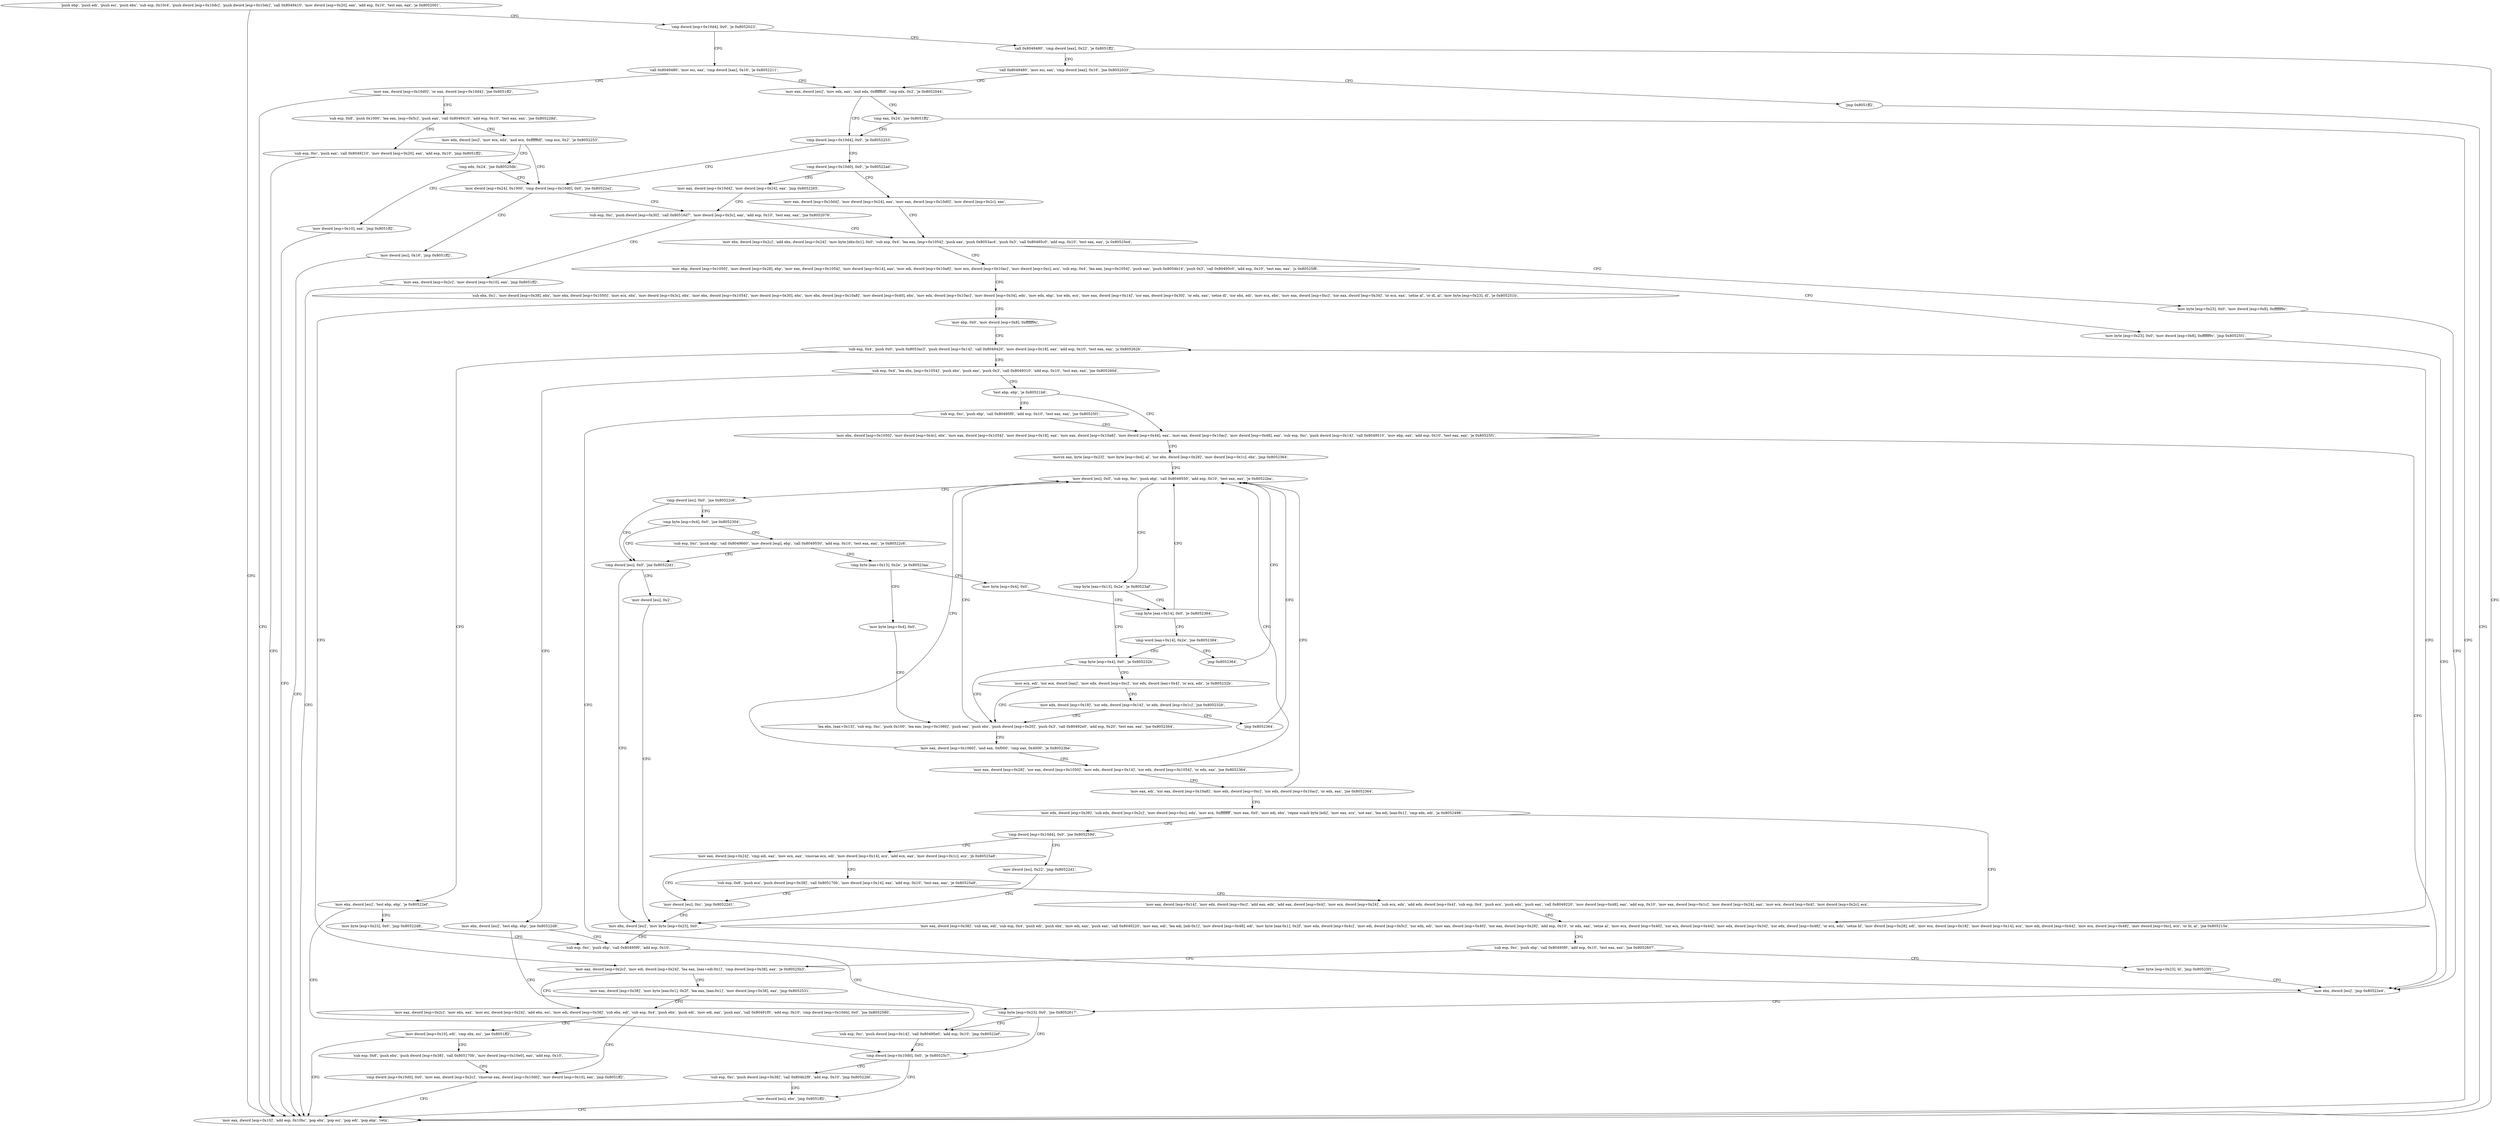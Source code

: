digraph "func" {
"134553546" [label = "'push ebp', 'push edi', 'push esi', 'push ebx', 'sub esp, 0x10c4', 'push dword [esp+0x10dc]', 'push dword [esp+0x10dc]', 'call 0x8049410', 'mov dword [esp+0x20], eax', 'add esp, 0x10', 'test eax, eax', 'je 0x8052001', " ]
"134553601" [label = "'cmp dword [esp+0x10d4], 0x0', 'je 0x8052023', " ]
"134553586" [label = "'mov eax, dword [esp+0x10]', 'add esp, 0x10bc', 'pop ebx', 'pop esi', 'pop edi', 'pop ebp', 'retn', " ]
"134553635" [label = "'call 0x8049480', 'mov esi, eax', 'cmp dword [eax], 0x16', 'je 0x8052211', " ]
"134553611" [label = "'call 0x8049480', 'cmp dword [eax], 0x22', 'je 0x8051ff2', " ]
"134554129" [label = "'mov eax, dword [esp+0x10d0]', 'or eax, dword [esp+0x10d4]', 'jne 0x8051ff2', " ]
"134553651" [label = "'mov eax, dword [esi]', 'mov edx, eax', 'and edx, 0xffffffdf', 'cmp edx, 0x2', 'je 0x8052044', " ]
"134553621" [label = "'call 0x8049480', 'mov esi, eax', 'cmp dword [eax], 0x16', 'jne 0x8052033', " ]
"134554149" [label = "'sub esp, 0x8', 'push 0x1000', 'lea eax, [esp+0x5c]', 'push eax', 'call 0x8049410', 'add esp, 0x10', 'test eax, eax', 'jne 0x805228d', " ]
"134553668" [label = "'cmp dword [esp+0x10d4], 0x0', 'je 0x8052253', " ]
"134553663" [label = "'cmp eax, 0x24', 'jne 0x8051ff2', " ]
"134553633" [label = "'jmp 0x8051ff2', " ]
"134554253" [label = "'sub esp, 0xc', 'push eax', 'call 0x8049210', 'mov dword [esp+0x20], eax', 'add esp, 0x10', 'jmp 0x8051ff2', " ]
"134554174" [label = "'mov edx, dword [esi]', 'mov ecx, edx', 'and ecx, 0xffffffdf', 'cmp ecx, 0x2', 'je 0x8052253', " ]
"134554195" [label = "'mov dword [esp+0x24], 0x1000', 'cmp dword [esp+0x10d0], 0x0', 'jne 0x80522a2', " ]
"134553682" [label = "'cmp dword [esp+0x10d0], 0x0', 'je 0x80522ad', " ]
"134554186" [label = "'cmp edx, 0x24', 'jne 0x80525db', " ]
"134554274" [label = "'mov dword [esi], 0x16', 'jmp 0x8051ff2', " ]
"134554213" [label = "'sub esp, 0xc', 'push dword [esp+0x30]', 'call 0x80516d7', 'mov dword [esp+0x3c], eax', 'add esp, 0x10', 'test eax, eax', 'jne 0x8052076', " ]
"134554285" [label = "'mov eax, dword [esp+0x10d4]', 'mov dword [esp+0x24], eax', 'jmp 0x8052265', " ]
"134553696" [label = "'mov eax, dword [esp+0x10d4]', 'mov dword [esp+0x24], eax', 'mov eax, dword [esp+0x10d0]', 'mov dword [esp+0x2c], eax', " ]
"134555099" [label = "'mov dword [esp+0x10], eax', 'jmp 0x8051ff2', " ]
"134553718" [label = "'mov ebx, dword [esp+0x2c]', 'add ebx, dword [esp+0x24]', 'mov byte [ebx-0x1], 0x0', 'sub esp, 0x4', 'lea eax, [esp+0x1054]', 'push eax', 'push 0x8053ac4', 'push 0x3', 'call 0x80495c0', 'add esp, 0x10', 'test eax, eax', 'js 0x80525e4', " ]
"134554240" [label = "'mov eax, dword [esp+0x2c]', 'mov dword [esp+0x10], eax', 'jmp 0x8051ff2', " ]
"134555108" [label = "'mov byte [esp+0x23], 0x0', 'mov dword [esp+0x8], 0xffffff9c', " ]
"134553764" [label = "'mov ebp, dword [esp+0x1050]', 'mov dword [esp+0x28], ebp', 'mov eax, dword [esp+0x1054]', 'mov dword [esp+0x14], eax', 'mov edi, dword [esp+0x10a8]', 'mov ecx, dword [esp+0x10ac]', 'mov dword [esp+0xc], ecx', 'sub esp, 0x4', 'lea eax, [esp+0x1054]', 'push eax', 'push 0x8054b14', 'push 0x3', 'call 0x80495c0', 'add esp, 0x10', 'test eax, eax', 'js 0x80525f8', " ]
"134555121" [label = "'mov ebx, dword [esi]', 'jmp 0x80522e4', " ]
"134555128" [label = "'mov byte [esp+0x23], 0x0', 'mov dword [esp+0x8], 0xffffff9c', 'jmp 0x80525f1', " ]
"134553838" [label = "'sub ebx, 0x1', 'mov dword [esp+0x38], ebx', 'mov ebx, dword [esp+0x1050]', 'mov ecx, ebx', 'mov dword [esp+0x3c], ebx', 'mov ebx, dword [esp+0x1054]', 'mov dword [esp+0x30], ebx', 'mov ebx, dword [esp+0x10a8]', 'mov dword [esp+0x40], ebx', 'mov edx, dword [esp+0x10ac]', 'mov dword [esp+0x34], edx', 'mov edx, ebp', 'xor edx, ecx', 'mov eax, dword [esp+0x14]', 'xor eax, dword [esp+0x30]', 'or edx, eax', 'setne dl', 'xor ebx, edi', 'mov ecx, ebx', 'mov eax, dword [esp+0xc]', 'xor eax, dword [esp+0x34]', 'or ecx, eax', 'setne al', 'or dl, al', 'mov byte [esp+0x23], dl', 'je 0x805251b', " ]
"134554340" [label = "'cmp byte [esp+0x23], 0x0', 'jne 0x8052617', " ]
"134555159" [label = "'sub esp, 0xc', 'push dword [esp+0x14]', 'call 0x80495e0', 'add esp, 0x10', 'jmp 0x80522ef', " ]
"134554351" [label = "'cmp dword [esp+0x10d0], 0x0', 'je 0x80525c7', " ]
"134554907" [label = "'mov eax, dword [esp+0x2c]', 'mov edi, dword [esp+0x24]', 'lea eax, [eax+edi-0x1]', 'cmp dword [esp+0x38], eax', 'je 0x80525b3', " ]
"134553937" [label = "'mov ebp, 0x0', 'mov dword [esp+0x8], 0xffffff9c', " ]
"134555079" [label = "'sub esp, 0xc', 'push dword [esp+0x38]', 'call 0x804b2f9', 'add esp, 0x10', 'jmp 0x80522fd', " ]
"134554365" [label = "'mov dword [esi], ebx', 'jmp 0x8051ff2', " ]
"134555059" [label = "'mov eax, dword [esp+0x38]', 'mov byte [eax-0x1], 0x2f', 'lea eax, [eax-0x1]', 'mov dword [esp+0x38], eax', 'jmp 0x8052531', " ]
"134554929" [label = "'mov eax, dword [esp+0x2c]', 'mov ebx, eax', 'mov esi, dword [esp+0x24]', 'add ebx, esi', 'mov edi, dword [esp+0x38]', 'sub ebx, edi', 'sub esp, 0x4', 'push ebx', 'push edi', 'mov edi, eax', 'push eax', 'call 0x80491f0', 'add esp, 0x10', 'cmp dword [esp+0x10d4], 0x0', 'jne 0x8052580', " ]
"134553950" [label = "'sub esp, 0x4', 'push 0x0', 'push 0x8053ac3', 'push dword [esp+0x14]', 'call 0x8049420', 'mov dword [esp+0x18], eax', 'add esp, 0x10', 'test eax, eax', 'js 0x805262b', " ]
"134555008" [label = "'cmp dword [esp+0x10d0], 0x0', 'mov eax, dword [esp+0x2c]', 'cmovne eax, dword [esp+0x10d0]', 'mov dword [esp+0x10], eax', 'jmp 0x8051ff2', " ]
"134554973" [label = "'mov dword [esp+0x10], edi', 'cmp ebx, esi', 'jae 0x8051ff2', " ]
"134555179" [label = "'mov ebx, dword [esi]', 'test ebp, ebp', 'je 0x80522ef', " ]
"134555189" [label = "'mov byte [esp+0x23], 0x0', 'jmp 0x80522d8', " ]
"134553984" [label = "'sub esp, 0x4', 'lea ebx, [esp+0x1054]', 'push ebx', 'push eax', 'push 0x3', 'call 0x8049310', 'add esp, 0x10', 'test eax, eax', 'jne 0x805260d', " ]
"134555149" [label = "'mov ebx, dword [esi]', 'test ebp, ebp', 'jne 0x80522d8', " ]
"134554014" [label = "'test ebp, ebp', 'je 0x80521b6', " ]
"134554985" [label = "'sub esp, 0x8', 'push ebx', 'push dword [esp+0x38]', 'call 0x805170b', 'mov dword [esp+0x10e0], eax', 'add esp, 0x10', " ]
"134554328" [label = "'sub esp, 0xc', 'push ebp', 'call 0x80495f0', 'add esp, 0x10', " ]
"134554038" [label = "'mov ebx, dword [esp+0x1050]', 'mov dword [esp+0x4c], ebx', 'mov eax, dword [esp+0x1054]', 'mov dword [esp+0x18], eax', 'mov eax, dword [esp+0x10a8]', 'mov dword [esp+0x44], eax', 'mov eax, dword [esp+0x10ac]', 'mov dword [esp+0x48], eax', 'sub esp, 0xc', 'push dword [esp+0x14]', 'call 0x8049510', 'mov ebp, eax', 'add esp, 0x10', 'test eax, eax', 'je 0x80525f1', " ]
"134554018" [label = "'sub esp, 0xc', 'push ebp', 'call 0x80495f0', 'add esp, 0x10', 'test eax, eax', 'jne 0x80525f1', " ]
"134554107" [label = "'movzx eax, byte [esp+0x23]', 'mov byte [esp+0x4], al', 'xor ebx, dword [esp+0x28]', 'mov dword [esp+0x1c], ebx', 'jmp 0x8052364', " ]
"134554468" [label = "'mov dword [esi], 0x0', 'sub esp, 0xc', 'push ebp', 'call 0x8049550', 'add esp, 0x10', 'test eax, eax', 'je 0x80522ba', " ]
"134554298" [label = "'cmp dword [esi], 0x0', 'jne 0x80522c6', " ]
"134554494" [label = "'cmp byte [eax+0x13], 0x2e', 'je 0x80523af', " ]
"134554310" [label = "'cmp dword [esi], 0x0', 'jne 0x80522d1', " ]
"134554303" [label = "'cmp byte [esp+0x4], 0x0', 'jne 0x8052304', " ]
"134554543" [label = "'cmp byte [eax+0x14], 0x0', 'je 0x8052364', " ]
"134554500" [label = "'cmp byte [esp+0x4], 0x0', 'je 0x805232b', " ]
"134554321" [label = "'mov ebx, dword [esi]', 'mov byte [esp+0x23], 0x0', " ]
"134554315" [label = "'mov dword [esi], 0x2', " ]
"134554372" [label = "'sub esp, 0xc', 'push ebp', 'call 0x8049660', 'mov dword [esp], ebp', 'call 0x8049550', 'add esp, 0x10', 'test eax, eax', 'je 0x80522c6', " ]
"134554549" [label = "'cmp word [eax+0x14], 0x2e', 'jne 0x8052384', " ]
"134554411" [label = "'lea ebx, [eax+0x13]', 'sub esp, 0xc', 'push 0x100', 'lea eax, [esp+0x1060]', 'push eax', 'push ebx', 'push dword [esp+0x20]', 'push 0x3', 'call 0x80492e0', 'add esp, 0x20', 'test eax, eax', 'jne 0x8052364', " ]
"134554507" [label = "'mov ecx, edi', 'xor ecx, dword [eax]', 'mov edx, dword [esp+0xc]', 'xor edx, dword [eax+0x4]', 'or ecx, edx', 'je 0x805232b', " ]
"134554396" [label = "'cmp byte [eax+0x13], 0x2e', 'je 0x80523aa', " ]
"134554556" [label = "'jmp 0x8052364', " ]
"134554449" [label = "'mov eax, dword [esp+0x1060]', 'and eax, 0xf000', 'cmp eax, 0x4000', 'je 0x80523be', " ]
"134554522" [label = "'mov edx, dword [esp+0x18]', 'xor edx, dword [esp+0x14]', 'or edx, dword [esp+0x1c]', 'jne 0x805232b', " ]
"134554538" [label = "'mov byte [esp+0x4], 0x0', " ]
"134554406" [label = "'mov byte [esp+0x4], 0x0', " ]
"134554558" [label = "'mov eax, dword [esp+0x28]', 'xor eax, dword [esp+0x1050]', 'mov edx, dword [esp+0x14]', 'xor edx, dword [esp+0x1054]', 'or edx, eax', 'jne 0x8052364', " ]
"134554536" [label = "'jmp 0x8052364', " ]
"134554584" [label = "'mov eax, edi', 'xor eax, dword [esp+0x10a8]', 'mov edx, dword [esp+0xc]', 'xor edx, dword [esp+0x10ac]', 'or edx, eax', 'jne 0x8052364', " ]
"134554612" [label = "'mov edx, dword [esp+0x38]', 'sub edx, dword [esp+0x2c]', 'mov dword [esp+0xc], edx', 'mov ecx, 0xffffffff', 'mov eax, 0x0', 'mov edi, ebx', 'repne scasb byte [edi]', 'mov eax, ecx', 'not eax', 'lea edi, [eax-0x1]', 'cmp edx, edi', 'ja 0x8052498', " ]
"134554776" [label = "'mov eax, dword [esp+0x38]', 'sub eax, edi', 'sub esp, 0x4', 'push edi', 'push ebx', 'mov edi, eax', 'push eax', 'call 0x8049220', 'mov eax, edi', 'lea edi, [edi-0x1]', 'mov dword [esp+0x48], edi', 'mov byte [eax-0x1], 0x2f', 'mov edx, dword [esp+0x4c]', 'mov edi, dword [esp+0x5c]', 'xor edx, edi', 'mov eax, dword [esp+0x40]', 'xor eax, dword [esp+0x28]', 'add esp, 0x10', 'or edx, eax', 'setne al', 'mov ecx, dword [esp+0x40]', 'xor ecx, dword [esp+0x44]', 'mov edx, dword [esp+0x34]', 'xor edx, dword [esp+0x48]', 'or ecx, edx', 'setne bl', 'mov dword [esp+0x28], edi', 'mov ecx, dword [esp+0x18]', 'mov dword [esp+0x14], ecx', 'mov edi, dword [esp+0x44]', 'mov ecx, dword [esp+0x48]', 'mov dword [esp+0xc], ecx', 'or bl, al', 'jne 0x805215e', " ]
"134554649" [label = "'cmp dword [esp+0x10d4], 0x0', 'jne 0x805259d', " ]
"134554887" [label = "'sub esp, 0xc', 'push ebp', 'call 0x80495f0', 'add esp, 0x10', 'test eax, eax', 'jne 0x8052607', " ]
"134555037" [label = "'mov dword [esi], 0x22', 'jmp 0x80522d1', " ]
"134554663" [label = "'mov eax, dword [esp+0x24]', 'cmp edi, eax', 'mov ecx, eax', 'cmovae ecx, edi', 'mov dword [esp+0x14], ecx', 'add ecx, eax', 'mov dword [esp+0x1c], ecx', 'jb 0x80525a8', " ]
"134555143" [label = "'mov byte [esp+0x23], bl', 'jmp 0x80525f1', " ]
"134555048" [label = "'mov dword [esi], 0xc', 'jmp 0x80522d1', " ]
"134554690" [label = "'sub esp, 0x8', 'push ecx', 'push dword [esp+0x38]', 'call 0x805170b', 'mov dword [esp+0x14], eax', 'add esp, 0x10', 'test eax, eax', 'je 0x80525a8', " ]
"134554718" [label = "'mov eax, dword [esp+0x14]', 'mov edx, dword [esp+0xc]', 'add eax, edx', 'add eax, dword [esp+0x4]', 'mov ecx, dword [esp+0x24]', 'sub ecx, edx', 'add edx, dword [esp+0x4]', 'sub esp, 0x4', 'push ecx', 'push edx', 'push eax', 'call 0x8049220', 'mov dword [esp+0x48], eax', 'add esp, 0x10', 'mov eax, dword [esp+0x1c]', 'mov dword [esp+0x24], eax', 'mov ecx, dword [esp+0x4]', 'mov dword [esp+0x2c], ecx', " ]
"134553546" -> "134553601" [ label = "CFG" ]
"134553546" -> "134553586" [ label = "CFG" ]
"134553601" -> "134553635" [ label = "CFG" ]
"134553601" -> "134553611" [ label = "CFG" ]
"134553635" -> "134554129" [ label = "CFG" ]
"134553635" -> "134553651" [ label = "CFG" ]
"134553611" -> "134553586" [ label = "CFG" ]
"134553611" -> "134553621" [ label = "CFG" ]
"134554129" -> "134553586" [ label = "CFG" ]
"134554129" -> "134554149" [ label = "CFG" ]
"134553651" -> "134553668" [ label = "CFG" ]
"134553651" -> "134553663" [ label = "CFG" ]
"134553621" -> "134553651" [ label = "CFG" ]
"134553621" -> "134553633" [ label = "CFG" ]
"134554149" -> "134554253" [ label = "CFG" ]
"134554149" -> "134554174" [ label = "CFG" ]
"134553668" -> "134554195" [ label = "CFG" ]
"134553668" -> "134553682" [ label = "CFG" ]
"134553663" -> "134553586" [ label = "CFG" ]
"134553663" -> "134553668" [ label = "CFG" ]
"134553633" -> "134553586" [ label = "CFG" ]
"134554253" -> "134553586" [ label = "CFG" ]
"134554174" -> "134554195" [ label = "CFG" ]
"134554174" -> "134554186" [ label = "CFG" ]
"134554195" -> "134554274" [ label = "CFG" ]
"134554195" -> "134554213" [ label = "CFG" ]
"134553682" -> "134554285" [ label = "CFG" ]
"134553682" -> "134553696" [ label = "CFG" ]
"134554186" -> "134555099" [ label = "CFG" ]
"134554186" -> "134554195" [ label = "CFG" ]
"134554274" -> "134553586" [ label = "CFG" ]
"134554213" -> "134553718" [ label = "CFG" ]
"134554213" -> "134554240" [ label = "CFG" ]
"134554285" -> "134554213" [ label = "CFG" ]
"134553696" -> "134553718" [ label = "CFG" ]
"134555099" -> "134553586" [ label = "CFG" ]
"134553718" -> "134555108" [ label = "CFG" ]
"134553718" -> "134553764" [ label = "CFG" ]
"134554240" -> "134553586" [ label = "CFG" ]
"134555108" -> "134555121" [ label = "CFG" ]
"134553764" -> "134555128" [ label = "CFG" ]
"134553764" -> "134553838" [ label = "CFG" ]
"134555121" -> "134554340" [ label = "CFG" ]
"134555128" -> "134555121" [ label = "CFG" ]
"134553838" -> "134554907" [ label = "CFG" ]
"134553838" -> "134553937" [ label = "CFG" ]
"134554340" -> "134555159" [ label = "CFG" ]
"134554340" -> "134554351" [ label = "CFG" ]
"134555159" -> "134554351" [ label = "CFG" ]
"134554351" -> "134555079" [ label = "CFG" ]
"134554351" -> "134554365" [ label = "CFG" ]
"134554907" -> "134555059" [ label = "CFG" ]
"134554907" -> "134554929" [ label = "CFG" ]
"134553937" -> "134553950" [ label = "CFG" ]
"134555079" -> "134554365" [ label = "CFG" ]
"134554365" -> "134553586" [ label = "CFG" ]
"134555059" -> "134554929" [ label = "CFG" ]
"134554929" -> "134555008" [ label = "CFG" ]
"134554929" -> "134554973" [ label = "CFG" ]
"134553950" -> "134555179" [ label = "CFG" ]
"134553950" -> "134553984" [ label = "CFG" ]
"134555008" -> "134553586" [ label = "CFG" ]
"134554973" -> "134553586" [ label = "CFG" ]
"134554973" -> "134554985" [ label = "CFG" ]
"134555179" -> "134554351" [ label = "CFG" ]
"134555179" -> "134555189" [ label = "CFG" ]
"134555189" -> "134554328" [ label = "CFG" ]
"134553984" -> "134555149" [ label = "CFG" ]
"134553984" -> "134554014" [ label = "CFG" ]
"134555149" -> "134554328" [ label = "CFG" ]
"134555149" -> "134555159" [ label = "CFG" ]
"134554014" -> "134554038" [ label = "CFG" ]
"134554014" -> "134554018" [ label = "CFG" ]
"134554985" -> "134555008" [ label = "CFG" ]
"134554328" -> "134554340" [ label = "CFG" ]
"134554038" -> "134555121" [ label = "CFG" ]
"134554038" -> "134554107" [ label = "CFG" ]
"134554018" -> "134555121" [ label = "CFG" ]
"134554018" -> "134554038" [ label = "CFG" ]
"134554107" -> "134554468" [ label = "CFG" ]
"134554468" -> "134554298" [ label = "CFG" ]
"134554468" -> "134554494" [ label = "CFG" ]
"134554298" -> "134554310" [ label = "CFG" ]
"134554298" -> "134554303" [ label = "CFG" ]
"134554494" -> "134554543" [ label = "CFG" ]
"134554494" -> "134554500" [ label = "CFG" ]
"134554310" -> "134554321" [ label = "CFG" ]
"134554310" -> "134554315" [ label = "CFG" ]
"134554303" -> "134554372" [ label = "CFG" ]
"134554303" -> "134554310" [ label = "CFG" ]
"134554543" -> "134554468" [ label = "CFG" ]
"134554543" -> "134554549" [ label = "CFG" ]
"134554500" -> "134554411" [ label = "CFG" ]
"134554500" -> "134554507" [ label = "CFG" ]
"134554321" -> "134554328" [ label = "CFG" ]
"134554315" -> "134554321" [ label = "CFG" ]
"134554372" -> "134554310" [ label = "CFG" ]
"134554372" -> "134554396" [ label = "CFG" ]
"134554549" -> "134554500" [ label = "CFG" ]
"134554549" -> "134554556" [ label = "CFG" ]
"134554411" -> "134554468" [ label = "CFG" ]
"134554411" -> "134554449" [ label = "CFG" ]
"134554507" -> "134554411" [ label = "CFG" ]
"134554507" -> "134554522" [ label = "CFG" ]
"134554396" -> "134554538" [ label = "CFG" ]
"134554396" -> "134554406" [ label = "CFG" ]
"134554556" -> "134554468" [ label = "CFG" ]
"134554449" -> "134554558" [ label = "CFG" ]
"134554449" -> "134554468" [ label = "CFG" ]
"134554522" -> "134554411" [ label = "CFG" ]
"134554522" -> "134554536" [ label = "CFG" ]
"134554538" -> "134554543" [ label = "CFG" ]
"134554406" -> "134554411" [ label = "CFG" ]
"134554558" -> "134554468" [ label = "CFG" ]
"134554558" -> "134554584" [ label = "CFG" ]
"134554536" -> "134554468" [ label = "CFG" ]
"134554584" -> "134554468" [ label = "CFG" ]
"134554584" -> "134554612" [ label = "CFG" ]
"134554612" -> "134554776" [ label = "CFG" ]
"134554612" -> "134554649" [ label = "CFG" ]
"134554776" -> "134553950" [ label = "CFG" ]
"134554776" -> "134554887" [ label = "CFG" ]
"134554649" -> "134555037" [ label = "CFG" ]
"134554649" -> "134554663" [ label = "CFG" ]
"134554887" -> "134555143" [ label = "CFG" ]
"134554887" -> "134554907" [ label = "CFG" ]
"134555037" -> "134554321" [ label = "CFG" ]
"134554663" -> "134555048" [ label = "CFG" ]
"134554663" -> "134554690" [ label = "CFG" ]
"134555143" -> "134555121" [ label = "CFG" ]
"134555048" -> "134554321" [ label = "CFG" ]
"134554690" -> "134555048" [ label = "CFG" ]
"134554690" -> "134554718" [ label = "CFG" ]
"134554718" -> "134554776" [ label = "CFG" ]
}
